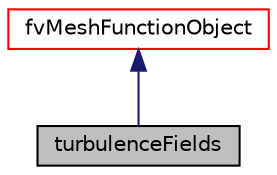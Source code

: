 digraph "turbulenceFields"
{
  bgcolor="transparent";
  edge [fontname="Helvetica",fontsize="10",labelfontname="Helvetica",labelfontsize="10"];
  node [fontname="Helvetica",fontsize="10",shape=record];
  Node0 [label="turbulenceFields",height=0.2,width=0.4,color="black", fillcolor="grey75", style="filled", fontcolor="black"];
  Node1 -> Node0 [dir="back",color="midnightblue",fontsize="10",style="solid",fontname="Helvetica"];
  Node1 [label="fvMeshFunctionObject",height=0.2,width=0.4,color="red",URL="$a23437.html",tooltip="Specialization of Foam::functionObject for an Foam::fvMesh, providing a reference to the Foam::fvMesh..."];
}
